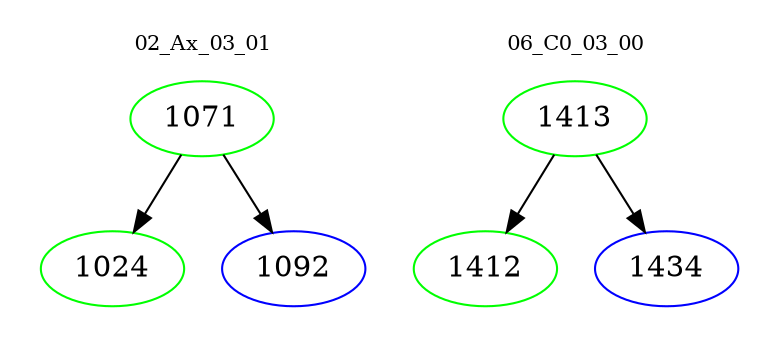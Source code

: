digraph{
subgraph cluster_0 {
color = white
label = "02_Ax_03_01";
fontsize=10;
T0_1071 [label="1071", color="green"]
T0_1071 -> T0_1024 [color="black"]
T0_1024 [label="1024", color="green"]
T0_1071 -> T0_1092 [color="black"]
T0_1092 [label="1092", color="blue"]
}
subgraph cluster_1 {
color = white
label = "06_C0_03_00";
fontsize=10;
T1_1413 [label="1413", color="green"]
T1_1413 -> T1_1412 [color="black"]
T1_1412 [label="1412", color="green"]
T1_1413 -> T1_1434 [color="black"]
T1_1434 [label="1434", color="blue"]
}
}
